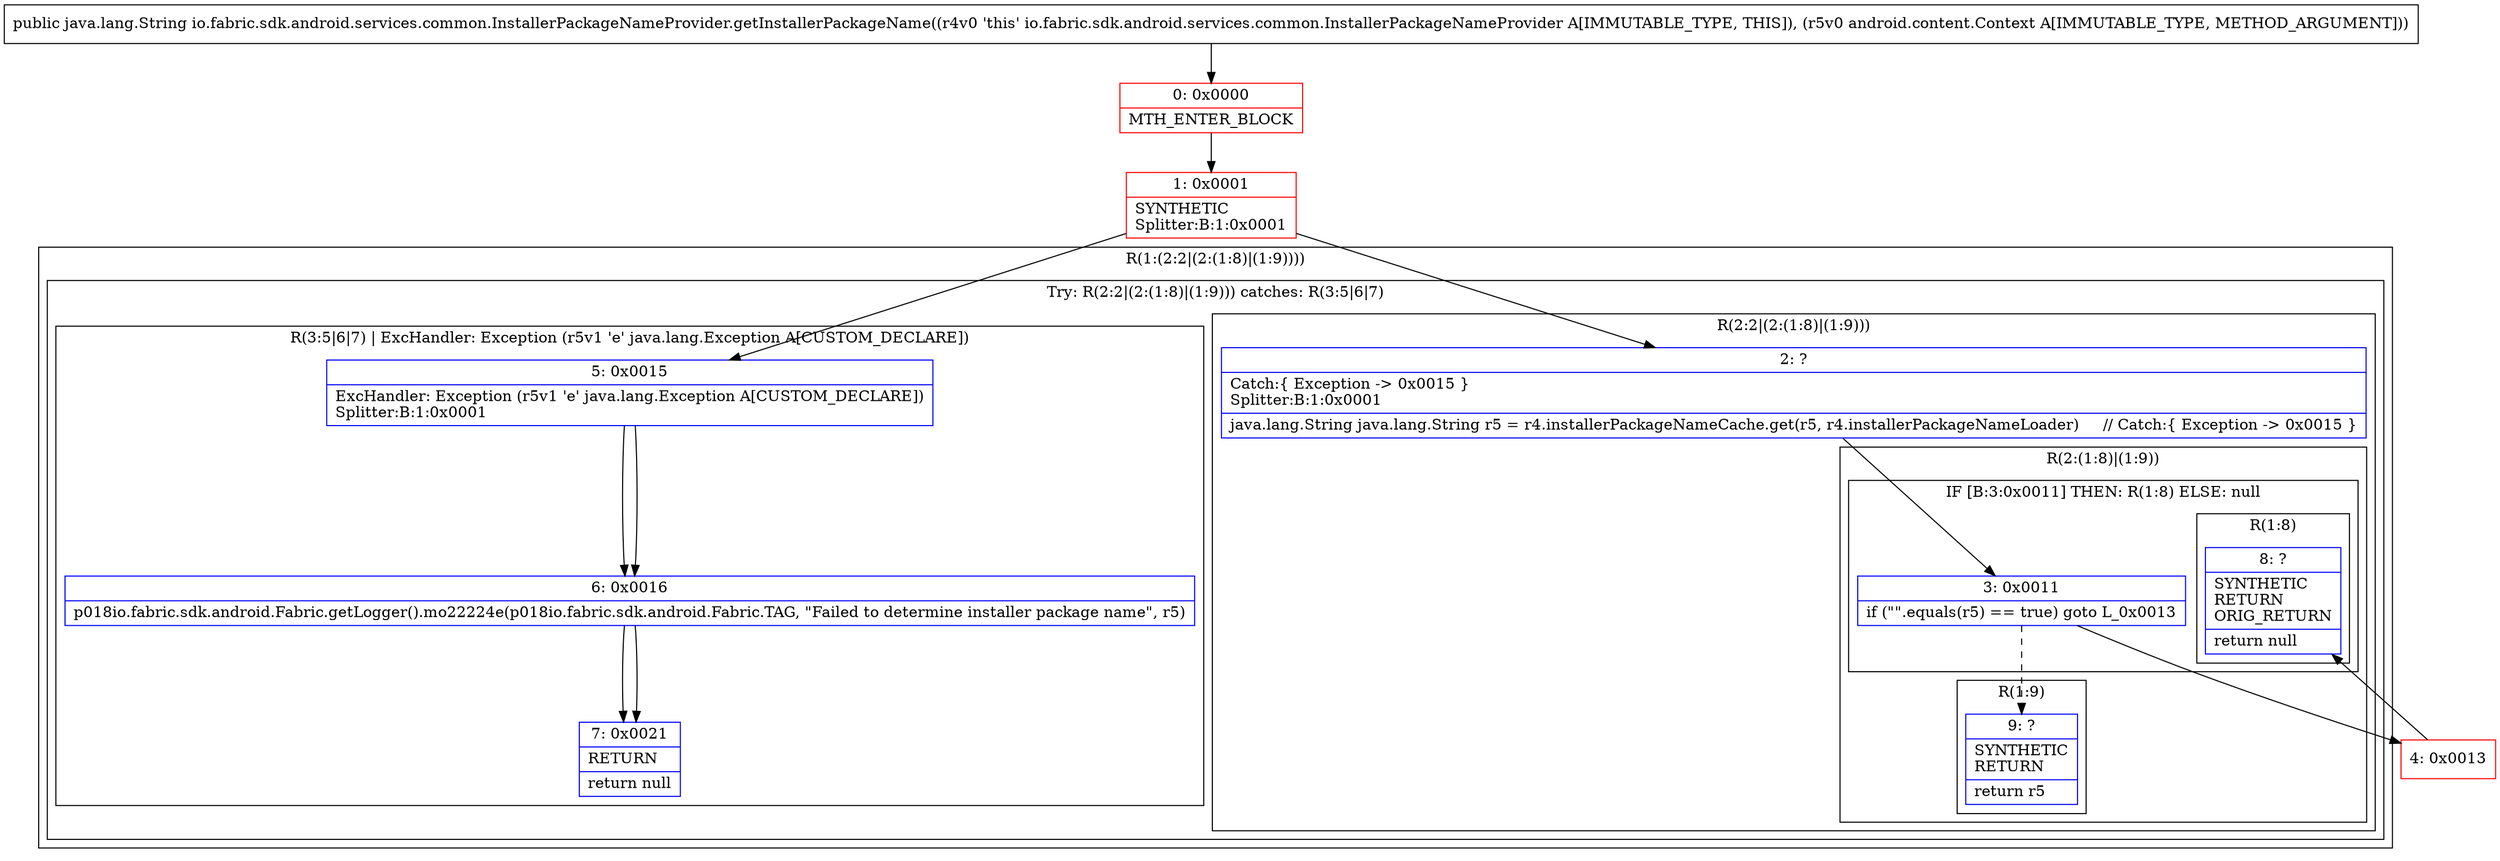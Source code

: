 digraph "CFG forio.fabric.sdk.android.services.common.InstallerPackageNameProvider.getInstallerPackageName(Landroid\/content\/Context;)Ljava\/lang\/String;" {
subgraph cluster_Region_160221573 {
label = "R(1:(2:2|(2:(1:8)|(1:9))))";
node [shape=record,color=blue];
subgraph cluster_TryCatchRegion_69787190 {
label = "Try: R(2:2|(2:(1:8)|(1:9))) catches: R(3:5|6|7)";
node [shape=record,color=blue];
subgraph cluster_Region_700581202 {
label = "R(2:2|(2:(1:8)|(1:9)))";
node [shape=record,color=blue];
Node_2 [shape=record,label="{2\:\ ?|Catch:\{ Exception \-\> 0x0015 \}\lSplitter:B:1:0x0001\l|java.lang.String java.lang.String r5 = r4.installerPackageNameCache.get(r5, r4.installerPackageNameLoader)     \/\/ Catch:\{ Exception \-\> 0x0015 \}\l}"];
subgraph cluster_Region_999210064 {
label = "R(2:(1:8)|(1:9))";
node [shape=record,color=blue];
subgraph cluster_IfRegion_1140169490 {
label = "IF [B:3:0x0011] THEN: R(1:8) ELSE: null";
node [shape=record,color=blue];
Node_3 [shape=record,label="{3\:\ 0x0011|if (\"\".equals(r5) == true) goto L_0x0013\l}"];
subgraph cluster_Region_2048013755 {
label = "R(1:8)";
node [shape=record,color=blue];
Node_8 [shape=record,label="{8\:\ ?|SYNTHETIC\lRETURN\lORIG_RETURN\l|return null\l}"];
}
}
subgraph cluster_Region_845960810 {
label = "R(1:9)";
node [shape=record,color=blue];
Node_9 [shape=record,label="{9\:\ ?|SYNTHETIC\lRETURN\l|return r5\l}"];
}
}
}
subgraph cluster_Region_364714909 {
label = "R(3:5|6|7) | ExcHandler: Exception (r5v1 'e' java.lang.Exception A[CUSTOM_DECLARE])\l";
node [shape=record,color=blue];
Node_5 [shape=record,label="{5\:\ 0x0015|ExcHandler: Exception (r5v1 'e' java.lang.Exception A[CUSTOM_DECLARE])\lSplitter:B:1:0x0001\l}"];
Node_6 [shape=record,label="{6\:\ 0x0016|p018io.fabric.sdk.android.Fabric.getLogger().mo22224e(p018io.fabric.sdk.android.Fabric.TAG, \"Failed to determine installer package name\", r5)\l}"];
Node_7 [shape=record,label="{7\:\ 0x0021|RETURN\l|return null\l}"];
}
}
}
subgraph cluster_Region_364714909 {
label = "R(3:5|6|7) | ExcHandler: Exception (r5v1 'e' java.lang.Exception A[CUSTOM_DECLARE])\l";
node [shape=record,color=blue];
Node_5 [shape=record,label="{5\:\ 0x0015|ExcHandler: Exception (r5v1 'e' java.lang.Exception A[CUSTOM_DECLARE])\lSplitter:B:1:0x0001\l}"];
Node_6 [shape=record,label="{6\:\ 0x0016|p018io.fabric.sdk.android.Fabric.getLogger().mo22224e(p018io.fabric.sdk.android.Fabric.TAG, \"Failed to determine installer package name\", r5)\l}"];
Node_7 [shape=record,label="{7\:\ 0x0021|RETURN\l|return null\l}"];
}
Node_0 [shape=record,color=red,label="{0\:\ 0x0000|MTH_ENTER_BLOCK\l}"];
Node_1 [shape=record,color=red,label="{1\:\ 0x0001|SYNTHETIC\lSplitter:B:1:0x0001\l}"];
Node_4 [shape=record,color=red,label="{4\:\ 0x0013}"];
MethodNode[shape=record,label="{public java.lang.String io.fabric.sdk.android.services.common.InstallerPackageNameProvider.getInstallerPackageName((r4v0 'this' io.fabric.sdk.android.services.common.InstallerPackageNameProvider A[IMMUTABLE_TYPE, THIS]), (r5v0 android.content.Context A[IMMUTABLE_TYPE, METHOD_ARGUMENT])) }"];
MethodNode -> Node_0;
Node_2 -> Node_3;
Node_3 -> Node_4;
Node_3 -> Node_9[style=dashed];
Node_5 -> Node_6;
Node_6 -> Node_7;
Node_5 -> Node_6;
Node_6 -> Node_7;
Node_0 -> Node_1;
Node_1 -> Node_2;
Node_1 -> Node_5;
Node_4 -> Node_8;
}

